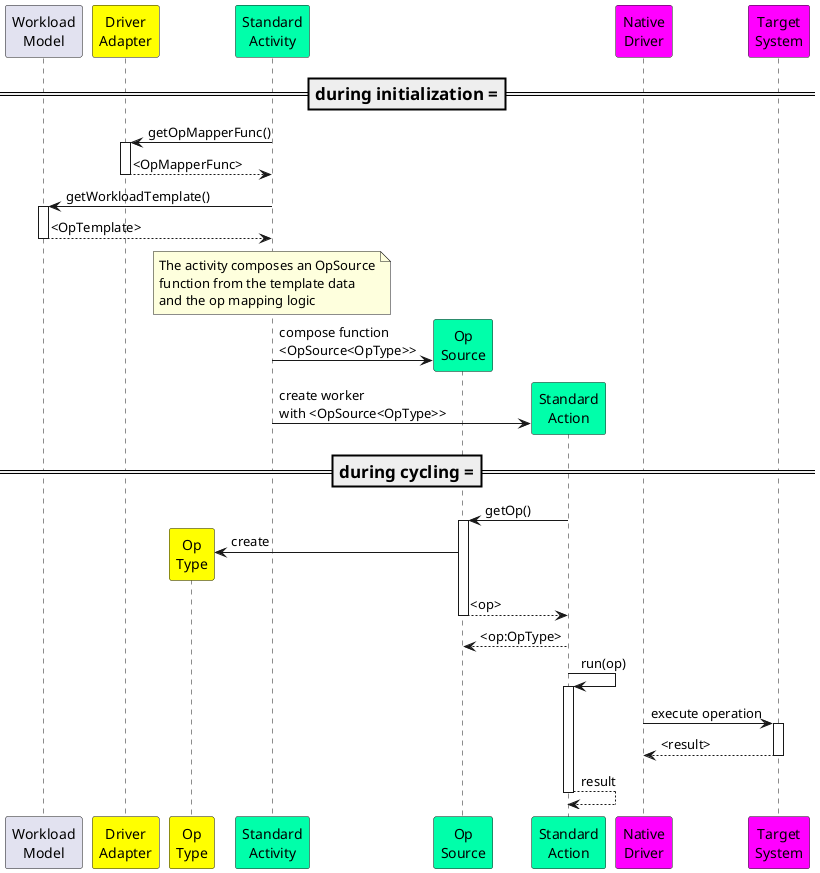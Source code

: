 @startuml
autoactivate on
participant "Workload\nModel" as workload
participant "Driver\nAdapter" as adapter #ff0
participant "Op\nType" as optype  #ff0

participant "Standard\nActivity" as activity #0fa
participant "Op\nSource" as opsource #0fa
participant "Standard\nAction" as action #0fa

participant "Native\nDriver" as native #ff00ff
participant "Target\nSystem" as target #ff00ff

=== during initialization ===
activity -> adapter: getOpMapperFunc()
return <OpMapperFunc>
activity -> workload: getWorkloadTemplate()
return <OpTemplate>


note over activity
 The activity composes an OpSource
 function from the template data
 and the op mapping logic
end note

activity -> opsource ** : compose function\n<OpSource<OpType>>

activity -> action ** : create worker\nwith <OpSource<OpType>>

=== during cycling ===

action -> opsource: getOp()

opsource -> optype ** : create
return <op>

return <op:OpType>

action -> action: run(op)


native -> target: execute operation
return <result>


return result


'activity -> workload: getOpTemplate
'activity <- workload: <OpTemplate>

'activity -> workload: getOp
'workload -> activity
'
'activity -> adapter
'
'activity -> adapter: getOpSource
'activate adapter
'activity <- adapter: <OpSource>
'deactivate adapter
'
'activity -> opsource: getOp
'
@end
